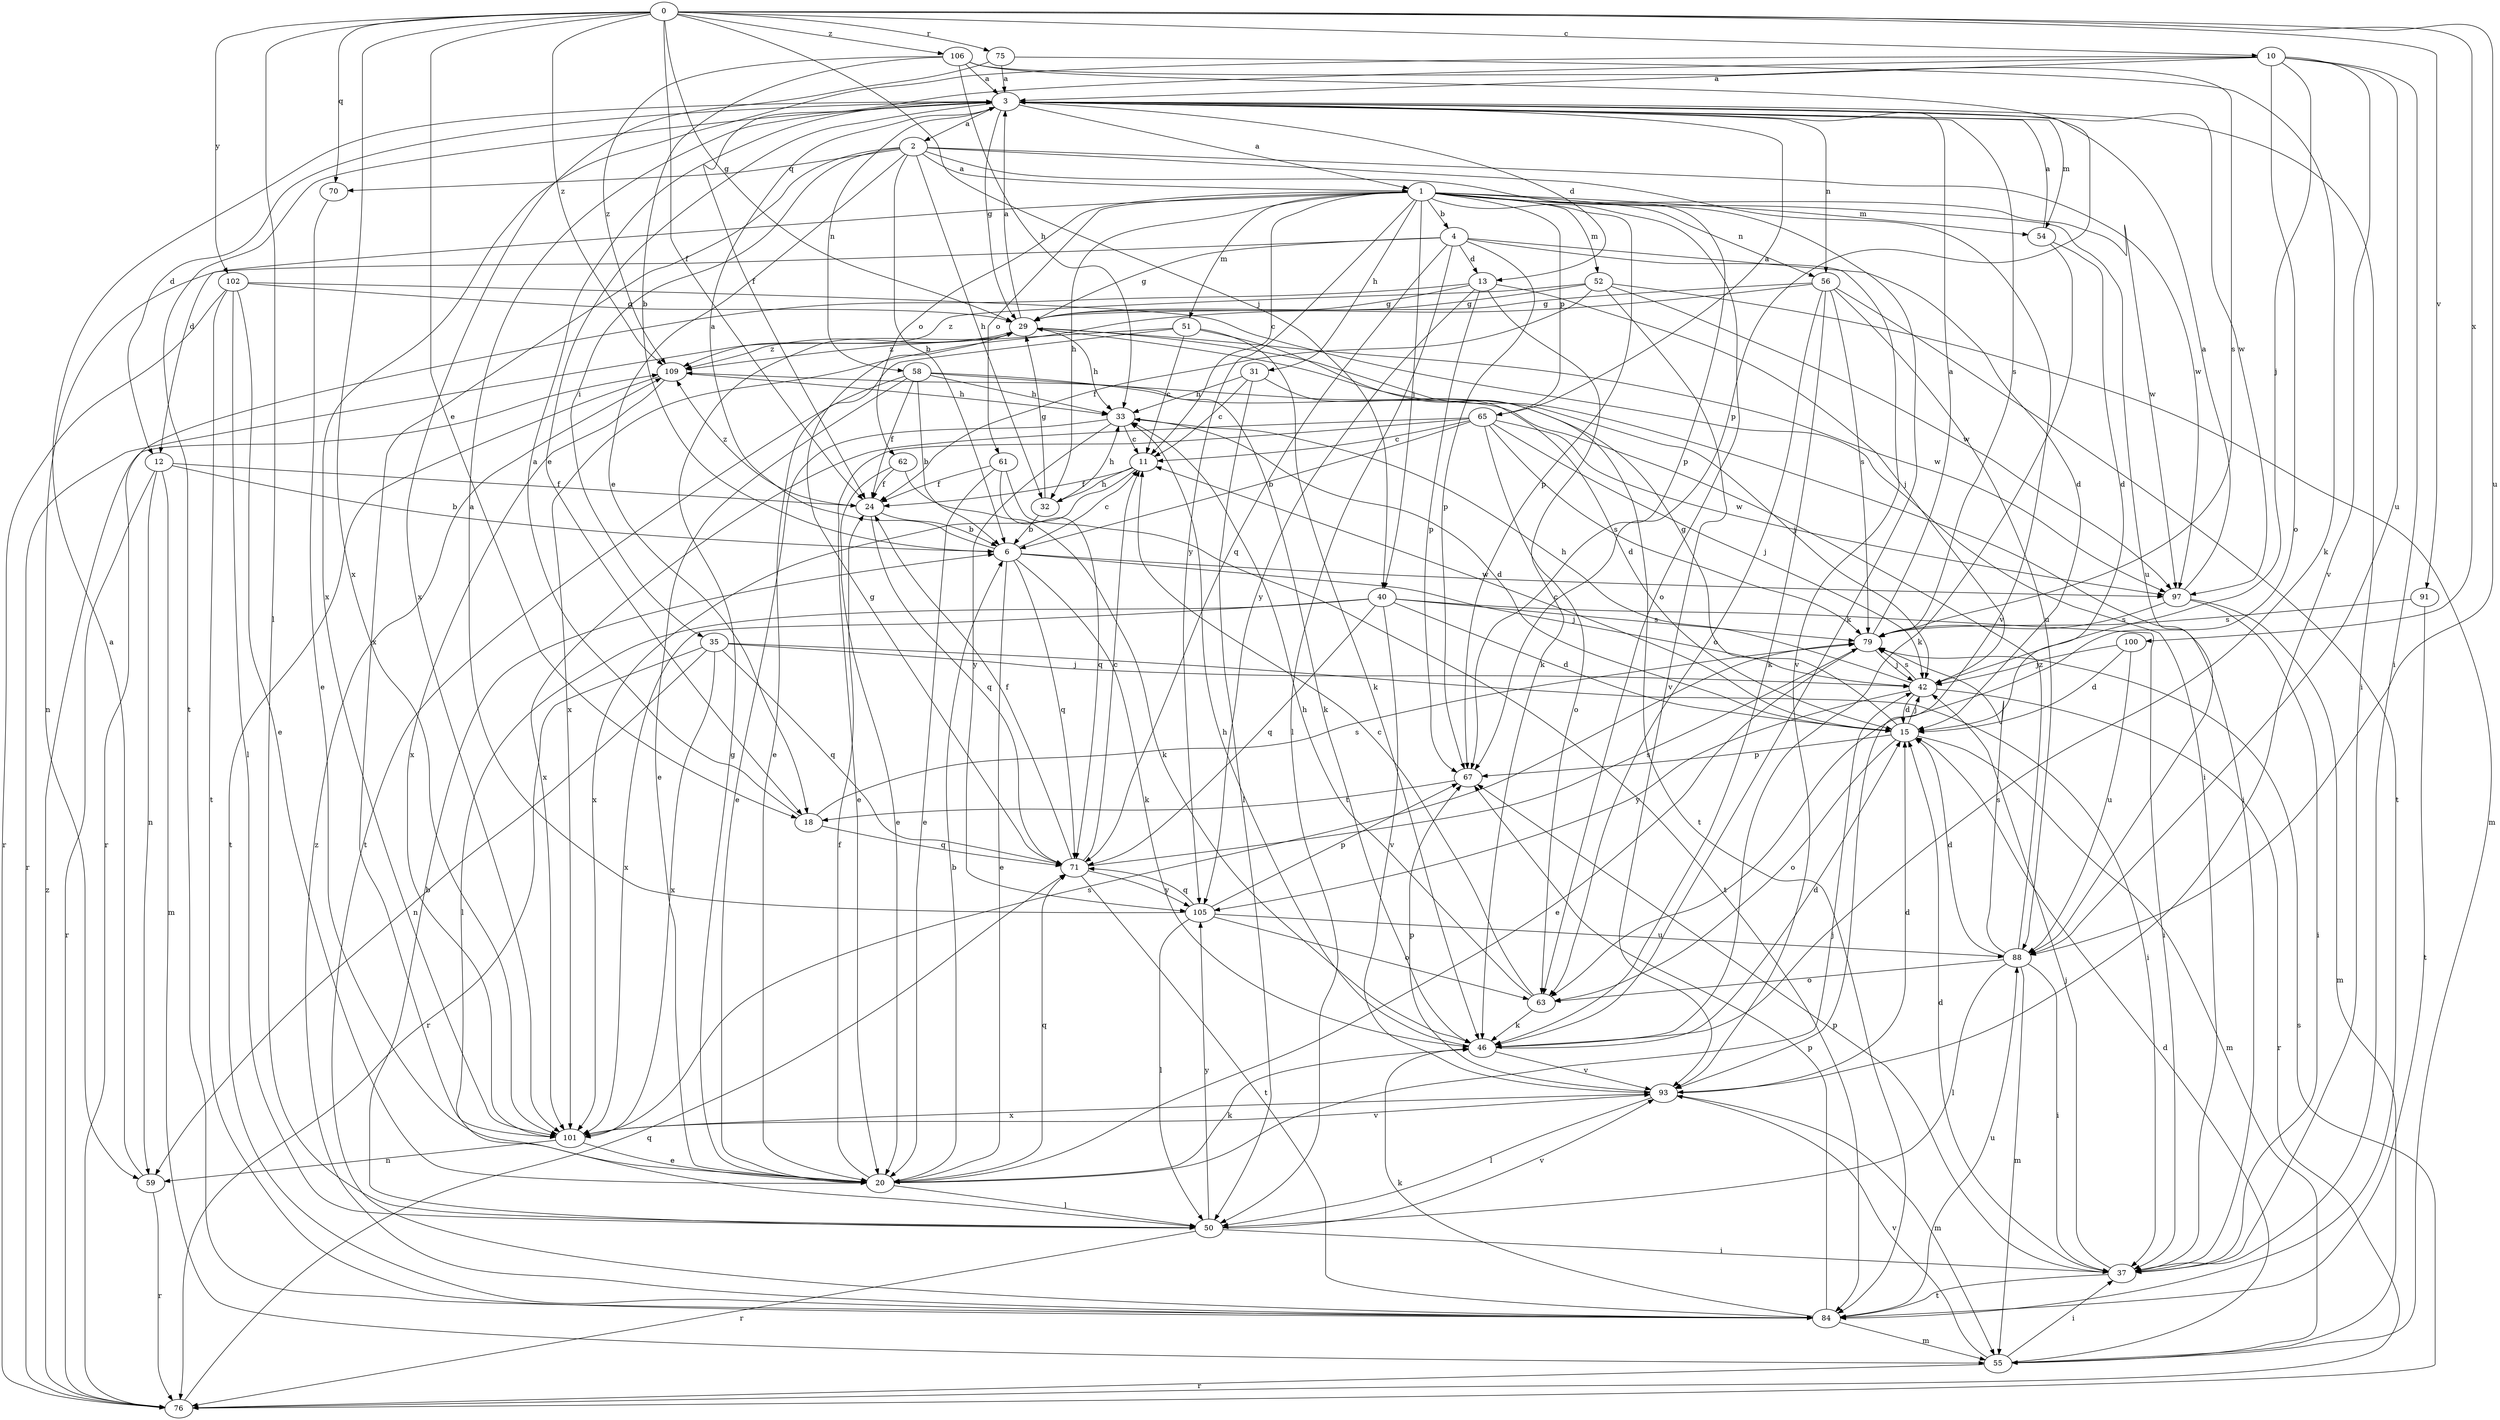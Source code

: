 strict digraph  {
0;
1;
2;
3;
4;
6;
10;
11;
12;
13;
15;
18;
20;
24;
29;
31;
32;
33;
35;
37;
40;
42;
46;
50;
51;
52;
54;
55;
56;
58;
59;
61;
62;
63;
65;
67;
70;
71;
75;
76;
79;
84;
88;
91;
93;
97;
100;
101;
102;
105;
106;
109;
0 -> 10  [label=c];
0 -> 18  [label=e];
0 -> 24  [label=f];
0 -> 29  [label=g];
0 -> 40  [label=j];
0 -> 50  [label=l];
0 -> 70  [label=q];
0 -> 75  [label=r];
0 -> 88  [label=u];
0 -> 91  [label=v];
0 -> 100  [label=x];
0 -> 101  [label=x];
0 -> 102  [label=y];
0 -> 106  [label=z];
0 -> 109  [label=z];
1 -> 4  [label=b];
1 -> 11  [label=c];
1 -> 12  [label=d];
1 -> 31  [label=h];
1 -> 32  [label=h];
1 -> 40  [label=j];
1 -> 46  [label=k];
1 -> 51  [label=m];
1 -> 52  [label=m];
1 -> 54  [label=m];
1 -> 56  [label=n];
1 -> 61  [label=o];
1 -> 62  [label=o];
1 -> 63  [label=o];
1 -> 65  [label=p];
1 -> 67  [label=p];
1 -> 88  [label=u];
1 -> 97  [label=w];
1 -> 105  [label=y];
2 -> 1  [label=a];
2 -> 6  [label=b];
2 -> 18  [label=e];
2 -> 32  [label=h];
2 -> 35  [label=i];
2 -> 67  [label=p];
2 -> 70  [label=q];
2 -> 93  [label=v];
2 -> 97  [label=w];
2 -> 101  [label=x];
3 -> 1  [label=a];
3 -> 2  [label=a];
3 -> 12  [label=d];
3 -> 13  [label=d];
3 -> 18  [label=e];
3 -> 29  [label=g];
3 -> 37  [label=i];
3 -> 54  [label=m];
3 -> 56  [label=n];
3 -> 58  [label=n];
3 -> 79  [label=s];
3 -> 84  [label=t];
3 -> 97  [label=w];
4 -> 13  [label=d];
4 -> 15  [label=d];
4 -> 29  [label=g];
4 -> 50  [label=l];
4 -> 59  [label=n];
4 -> 67  [label=p];
4 -> 71  [label=q];
4 -> 93  [label=v];
6 -> 3  [label=a];
6 -> 11  [label=c];
6 -> 20  [label=e];
6 -> 42  [label=j];
6 -> 46  [label=k];
6 -> 71  [label=q];
6 -> 97  [label=w];
10 -> 3  [label=a];
10 -> 24  [label=f];
10 -> 37  [label=i];
10 -> 42  [label=j];
10 -> 63  [label=o];
10 -> 88  [label=u];
10 -> 93  [label=v];
10 -> 101  [label=x];
11 -> 24  [label=f];
11 -> 32  [label=h];
11 -> 101  [label=x];
12 -> 6  [label=b];
12 -> 24  [label=f];
12 -> 55  [label=m];
12 -> 59  [label=n];
12 -> 76  [label=r];
13 -> 29  [label=g];
13 -> 42  [label=j];
13 -> 46  [label=k];
13 -> 67  [label=p];
13 -> 76  [label=r];
13 -> 105  [label=y];
15 -> 11  [label=c];
15 -> 29  [label=g];
15 -> 42  [label=j];
15 -> 55  [label=m];
15 -> 63  [label=o];
15 -> 67  [label=p];
18 -> 3  [label=a];
18 -> 71  [label=q];
18 -> 79  [label=s];
20 -> 6  [label=b];
20 -> 24  [label=f];
20 -> 29  [label=g];
20 -> 42  [label=j];
20 -> 46  [label=k];
20 -> 50  [label=l];
20 -> 71  [label=q];
24 -> 6  [label=b];
24 -> 71  [label=q];
24 -> 109  [label=z];
29 -> 3  [label=a];
29 -> 33  [label=h];
29 -> 37  [label=i];
29 -> 76  [label=r];
29 -> 97  [label=w];
29 -> 109  [label=z];
31 -> 11  [label=c];
31 -> 15  [label=d];
31 -> 33  [label=h];
31 -> 50  [label=l];
32 -> 6  [label=b];
32 -> 29  [label=g];
32 -> 33  [label=h];
33 -> 11  [label=c];
33 -> 15  [label=d];
33 -> 20  [label=e];
33 -> 105  [label=y];
35 -> 37  [label=i];
35 -> 42  [label=j];
35 -> 59  [label=n];
35 -> 71  [label=q];
35 -> 76  [label=r];
35 -> 101  [label=x];
37 -> 15  [label=d];
37 -> 42  [label=j];
37 -> 67  [label=p];
37 -> 84  [label=t];
40 -> 15  [label=d];
40 -> 37  [label=i];
40 -> 50  [label=l];
40 -> 71  [label=q];
40 -> 79  [label=s];
40 -> 93  [label=v];
40 -> 101  [label=x];
42 -> 15  [label=d];
42 -> 33  [label=h];
42 -> 76  [label=r];
42 -> 79  [label=s];
42 -> 105  [label=y];
46 -> 15  [label=d];
46 -> 33  [label=h];
46 -> 93  [label=v];
50 -> 6  [label=b];
50 -> 37  [label=i];
50 -> 76  [label=r];
50 -> 93  [label=v];
50 -> 105  [label=y];
51 -> 11  [label=c];
51 -> 20  [label=e];
51 -> 46  [label=k];
51 -> 84  [label=t];
51 -> 109  [label=z];
52 -> 24  [label=f];
52 -> 29  [label=g];
52 -> 55  [label=m];
52 -> 93  [label=v];
52 -> 97  [label=w];
52 -> 109  [label=z];
54 -> 3  [label=a];
54 -> 15  [label=d];
54 -> 46  [label=k];
55 -> 15  [label=d];
55 -> 37  [label=i];
55 -> 76  [label=r];
55 -> 93  [label=v];
56 -> 29  [label=g];
56 -> 46  [label=k];
56 -> 63  [label=o];
56 -> 79  [label=s];
56 -> 84  [label=t];
56 -> 88  [label=u];
56 -> 101  [label=x];
58 -> 6  [label=b];
58 -> 20  [label=e];
58 -> 24  [label=f];
58 -> 33  [label=h];
58 -> 42  [label=j];
58 -> 46  [label=k];
58 -> 84  [label=t];
59 -> 3  [label=a];
59 -> 76  [label=r];
61 -> 20  [label=e];
61 -> 24  [label=f];
61 -> 71  [label=q];
61 -> 84  [label=t];
62 -> 20  [label=e];
62 -> 24  [label=f];
62 -> 46  [label=k];
63 -> 11  [label=c];
63 -> 33  [label=h];
63 -> 46  [label=k];
65 -> 3  [label=a];
65 -> 6  [label=b];
65 -> 11  [label=c];
65 -> 20  [label=e];
65 -> 42  [label=j];
65 -> 63  [label=o];
65 -> 79  [label=s];
65 -> 97  [label=w];
65 -> 101  [label=x];
67 -> 18  [label=t];
70 -> 20  [label=e];
71 -> 11  [label=c];
71 -> 24  [label=f];
71 -> 29  [label=g];
71 -> 79  [label=s];
71 -> 84  [label=t];
71 -> 105  [label=y];
75 -> 3  [label=a];
75 -> 46  [label=k];
75 -> 101  [label=x];
76 -> 71  [label=q];
76 -> 79  [label=s];
76 -> 109  [label=z];
79 -> 3  [label=a];
79 -> 20  [label=e];
79 -> 42  [label=j];
84 -> 46  [label=k];
84 -> 55  [label=m];
84 -> 67  [label=p];
84 -> 88  [label=u];
84 -> 109  [label=z];
88 -> 15  [label=d];
88 -> 37  [label=i];
88 -> 50  [label=l];
88 -> 55  [label=m];
88 -> 63  [label=o];
88 -> 79  [label=s];
88 -> 109  [label=z];
91 -> 79  [label=s];
91 -> 84  [label=t];
93 -> 15  [label=d];
93 -> 50  [label=l];
93 -> 55  [label=m];
93 -> 67  [label=p];
93 -> 101  [label=x];
97 -> 3  [label=a];
97 -> 37  [label=i];
97 -> 55  [label=m];
97 -> 79  [label=s];
100 -> 15  [label=d];
100 -> 42  [label=j];
100 -> 88  [label=u];
101 -> 20  [label=e];
101 -> 59  [label=n];
101 -> 79  [label=s];
101 -> 93  [label=v];
102 -> 20  [label=e];
102 -> 29  [label=g];
102 -> 37  [label=i];
102 -> 50  [label=l];
102 -> 76  [label=r];
102 -> 84  [label=t];
105 -> 3  [label=a];
105 -> 50  [label=l];
105 -> 63  [label=o];
105 -> 67  [label=p];
105 -> 71  [label=q];
105 -> 88  [label=u];
106 -> 3  [label=a];
106 -> 6  [label=b];
106 -> 33  [label=h];
106 -> 67  [label=p];
106 -> 79  [label=s];
106 -> 109  [label=z];
109 -> 33  [label=h];
109 -> 84  [label=t];
109 -> 101  [label=x];
}
